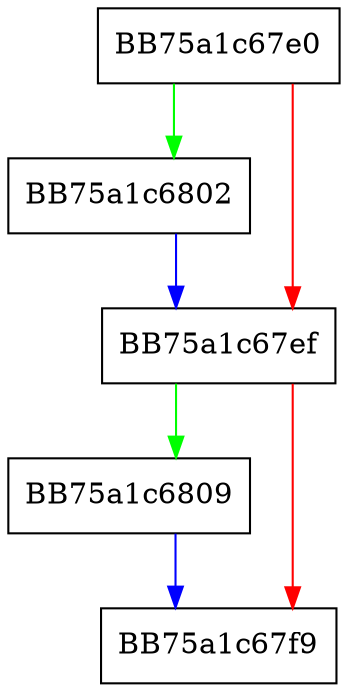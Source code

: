 digraph get_last_error {
  node [shape="box"];
  graph [splines=ortho];
  BB75a1c67e0 -> BB75a1c6802 [color="green"];
  BB75a1c67e0 -> BB75a1c67ef [color="red"];
  BB75a1c67ef -> BB75a1c6809 [color="green"];
  BB75a1c67ef -> BB75a1c67f9 [color="red"];
  BB75a1c6802 -> BB75a1c67ef [color="blue"];
  BB75a1c6809 -> BB75a1c67f9 [color="blue"];
}